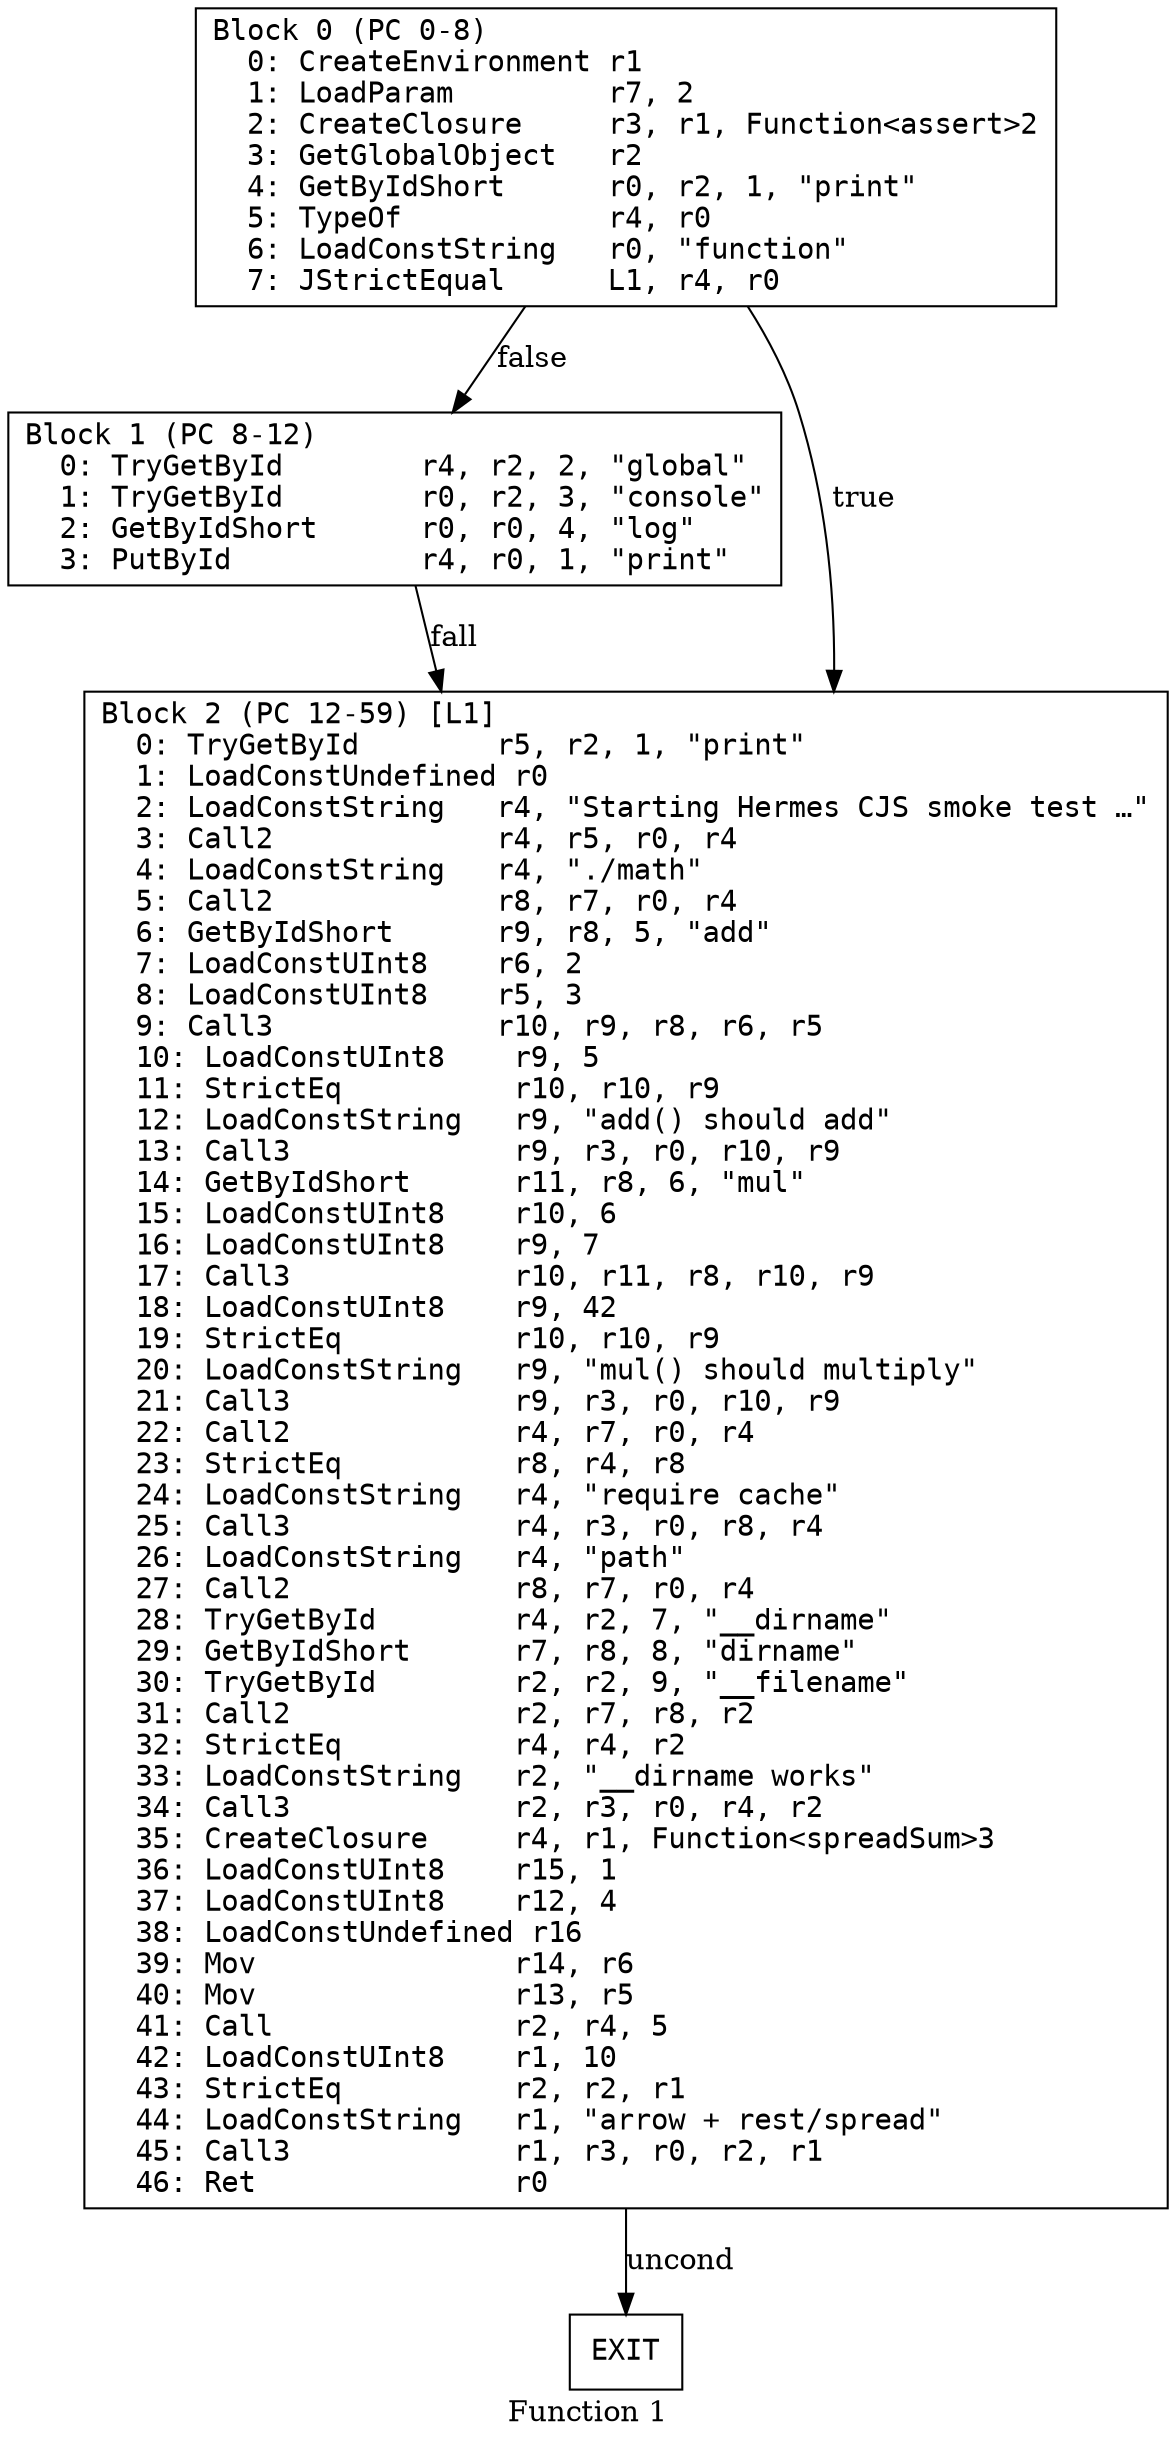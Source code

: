 // Function 1 from cjs_v96
// Generated from data/cjs_v96.dot

digraph {
  rankdir=TB;
  node [shape=box, fontname="monospace"];

  label = "Function 1";
  style = filled;
  color = lightgrey;

  f1_n0 [ label = "Block 0 (PC 0-8)\l  0: CreateEnvironment r1\l  1: LoadParam         r7, 2\l  2: CreateClosure     r3, r1, Function<assert>2\l  3: GetGlobalObject   r2\l  4: GetByIdShort      r0, r2, 1, \"print\"\l  5: TypeOf            r4, r0\l  6: LoadConstString   r0, \"function\"\l  7: JStrictEqual      L1, r4, r0\l" ]
  f1_n1 [ label = "Block 1 (PC 8-12)\l  0: TryGetById        r4, r2, 2, \"global\"\l  1: TryGetById        r0, r2, 3, \"console\"\l  2: GetByIdShort      r0, r0, 4, \"log\"\l  3: PutById           r4, r0, 1, \"print\"\l" ]
  f1_n2 [ label = "Block 2 (PC 12-59) [L1]\l  0: TryGetById        r5, r2, 1, \"print\"\l  1: LoadConstUndefined r0\l  2: LoadConstString   r4, \"Starting Hermes CJS smoke test …\"\l  3: Call2             r4, r5, r0, r4\l  4: LoadConstString   r4, \"./math\"\l  5: Call2             r8, r7, r0, r4\l  6: GetByIdShort      r9, r8, 5, \"add\"\l  7: LoadConstUInt8    r6, 2\l  8: LoadConstUInt8    r5, 3\l  9: Call3             r10, r9, r8, r6, r5\l  10: LoadConstUInt8    r9, 5\l  11: StrictEq          r10, r10, r9\l  12: LoadConstString   r9, \"add() should add\"\l  13: Call3             r9, r3, r0, r10, r9\l  14: GetByIdShort      r11, r8, 6, \"mul\"\l  15: LoadConstUInt8    r10, 6\l  16: LoadConstUInt8    r9, 7\l  17: Call3             r10, r11, r8, r10, r9\l  18: LoadConstUInt8    r9, 42\l  19: StrictEq          r10, r10, r9\l  20: LoadConstString   r9, \"mul() should multiply\"\l  21: Call3             r9, r3, r0, r10, r9\l  22: Call2             r4, r7, r0, r4\l  23: StrictEq          r8, r4, r8\l  24: LoadConstString   r4, \"require cache\"\l  25: Call3             r4, r3, r0, r8, r4\l  26: LoadConstString   r4, \"path\"\l  27: Call2             r8, r7, r0, r4\l  28: TryGetById        r4, r2, 7, \"__dirname\"\l  29: GetByIdShort      r7, r8, 8, \"dirname\"\l  30: TryGetById        r2, r2, 9, \"__filename\"\l  31: Call2             r2, r7, r8, r2\l  32: StrictEq          r4, r4, r2\l  33: LoadConstString   r2, \"__dirname works\"\l  34: Call3             r2, r3, r0, r4, r2\l  35: CreateClosure     r4, r1, Function<spreadSum>3\l  36: LoadConstUInt8    r15, 1\l  37: LoadConstUInt8    r12, 4\l  38: LoadConstUndefined r16\l  39: Mov               r14, r6\l  40: Mov               r13, r5\l  41: Call              r2, r4, 5\l  42: LoadConstUInt8    r1, 10\l  43: StrictEq          r2, r2, r1\l  44: LoadConstString   r1, \"arrow + rest/spread\"\l  45: Call3             r1, r3, r0, r2, r1\l  46: Ret               r0\l" ]
  f1_n3 [ label = "EXIT" ]

  f1_n0 -> f1_n2 [label="true"]
  f1_n0 -> f1_n1 [label="false"]
  f1_n1 -> f1_n2 [label="fall"]
  f1_n2 -> f1_n3 [label="uncond"]
}
